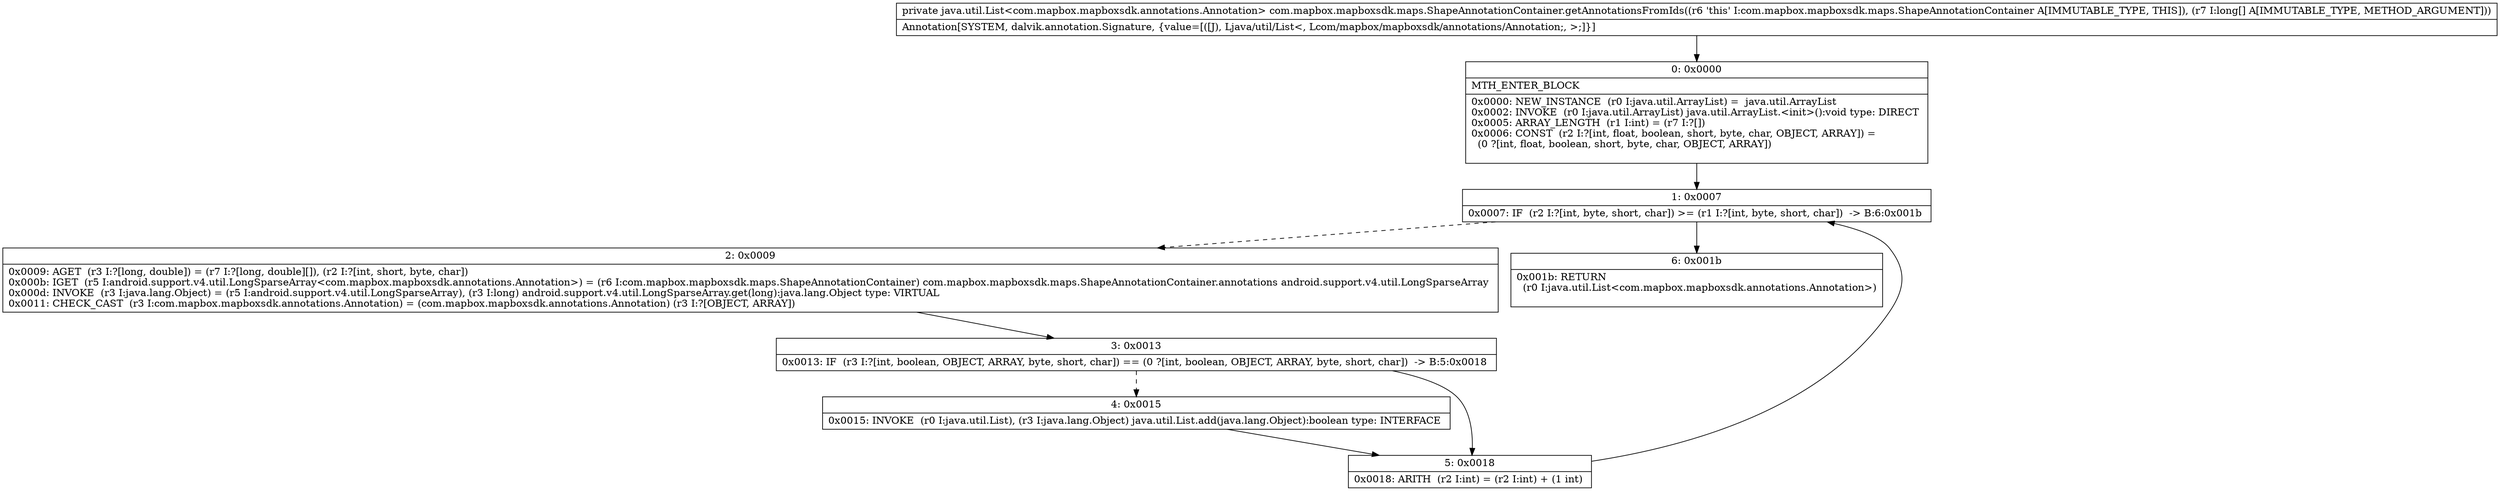 digraph "CFG forcom.mapbox.mapboxsdk.maps.ShapeAnnotationContainer.getAnnotationsFromIds([J)Ljava\/util\/List;" {
Node_0 [shape=record,label="{0\:\ 0x0000|MTH_ENTER_BLOCK\l|0x0000: NEW_INSTANCE  (r0 I:java.util.ArrayList) =  java.util.ArrayList \l0x0002: INVOKE  (r0 I:java.util.ArrayList) java.util.ArrayList.\<init\>():void type: DIRECT \l0x0005: ARRAY_LENGTH  (r1 I:int) = (r7 I:?[]) \l0x0006: CONST  (r2 I:?[int, float, boolean, short, byte, char, OBJECT, ARRAY]) = \l  (0 ?[int, float, boolean, short, byte, char, OBJECT, ARRAY])\l \l}"];
Node_1 [shape=record,label="{1\:\ 0x0007|0x0007: IF  (r2 I:?[int, byte, short, char]) \>= (r1 I:?[int, byte, short, char])  \-\> B:6:0x001b \l}"];
Node_2 [shape=record,label="{2\:\ 0x0009|0x0009: AGET  (r3 I:?[long, double]) = (r7 I:?[long, double][]), (r2 I:?[int, short, byte, char]) \l0x000b: IGET  (r5 I:android.support.v4.util.LongSparseArray\<com.mapbox.mapboxsdk.annotations.Annotation\>) = (r6 I:com.mapbox.mapboxsdk.maps.ShapeAnnotationContainer) com.mapbox.mapboxsdk.maps.ShapeAnnotationContainer.annotations android.support.v4.util.LongSparseArray \l0x000d: INVOKE  (r3 I:java.lang.Object) = (r5 I:android.support.v4.util.LongSparseArray), (r3 I:long) android.support.v4.util.LongSparseArray.get(long):java.lang.Object type: VIRTUAL \l0x0011: CHECK_CAST  (r3 I:com.mapbox.mapboxsdk.annotations.Annotation) = (com.mapbox.mapboxsdk.annotations.Annotation) (r3 I:?[OBJECT, ARRAY]) \l}"];
Node_3 [shape=record,label="{3\:\ 0x0013|0x0013: IF  (r3 I:?[int, boolean, OBJECT, ARRAY, byte, short, char]) == (0 ?[int, boolean, OBJECT, ARRAY, byte, short, char])  \-\> B:5:0x0018 \l}"];
Node_4 [shape=record,label="{4\:\ 0x0015|0x0015: INVOKE  (r0 I:java.util.List), (r3 I:java.lang.Object) java.util.List.add(java.lang.Object):boolean type: INTERFACE \l}"];
Node_5 [shape=record,label="{5\:\ 0x0018|0x0018: ARITH  (r2 I:int) = (r2 I:int) + (1 int) \l}"];
Node_6 [shape=record,label="{6\:\ 0x001b|0x001b: RETURN  \l  (r0 I:java.util.List\<com.mapbox.mapboxsdk.annotations.Annotation\>)\l \l}"];
MethodNode[shape=record,label="{private java.util.List\<com.mapbox.mapboxsdk.annotations.Annotation\> com.mapbox.mapboxsdk.maps.ShapeAnnotationContainer.getAnnotationsFromIds((r6 'this' I:com.mapbox.mapboxsdk.maps.ShapeAnnotationContainer A[IMMUTABLE_TYPE, THIS]), (r7 I:long[] A[IMMUTABLE_TYPE, METHOD_ARGUMENT]))  | Annotation[SYSTEM, dalvik.annotation.Signature, \{value=[([J), Ljava\/util\/List\<, Lcom\/mapbox\/mapboxsdk\/annotations\/Annotation;, \>;]\}]\l}"];
MethodNode -> Node_0;
Node_0 -> Node_1;
Node_1 -> Node_2[style=dashed];
Node_1 -> Node_6;
Node_2 -> Node_3;
Node_3 -> Node_4[style=dashed];
Node_3 -> Node_5;
Node_4 -> Node_5;
Node_5 -> Node_1;
}

